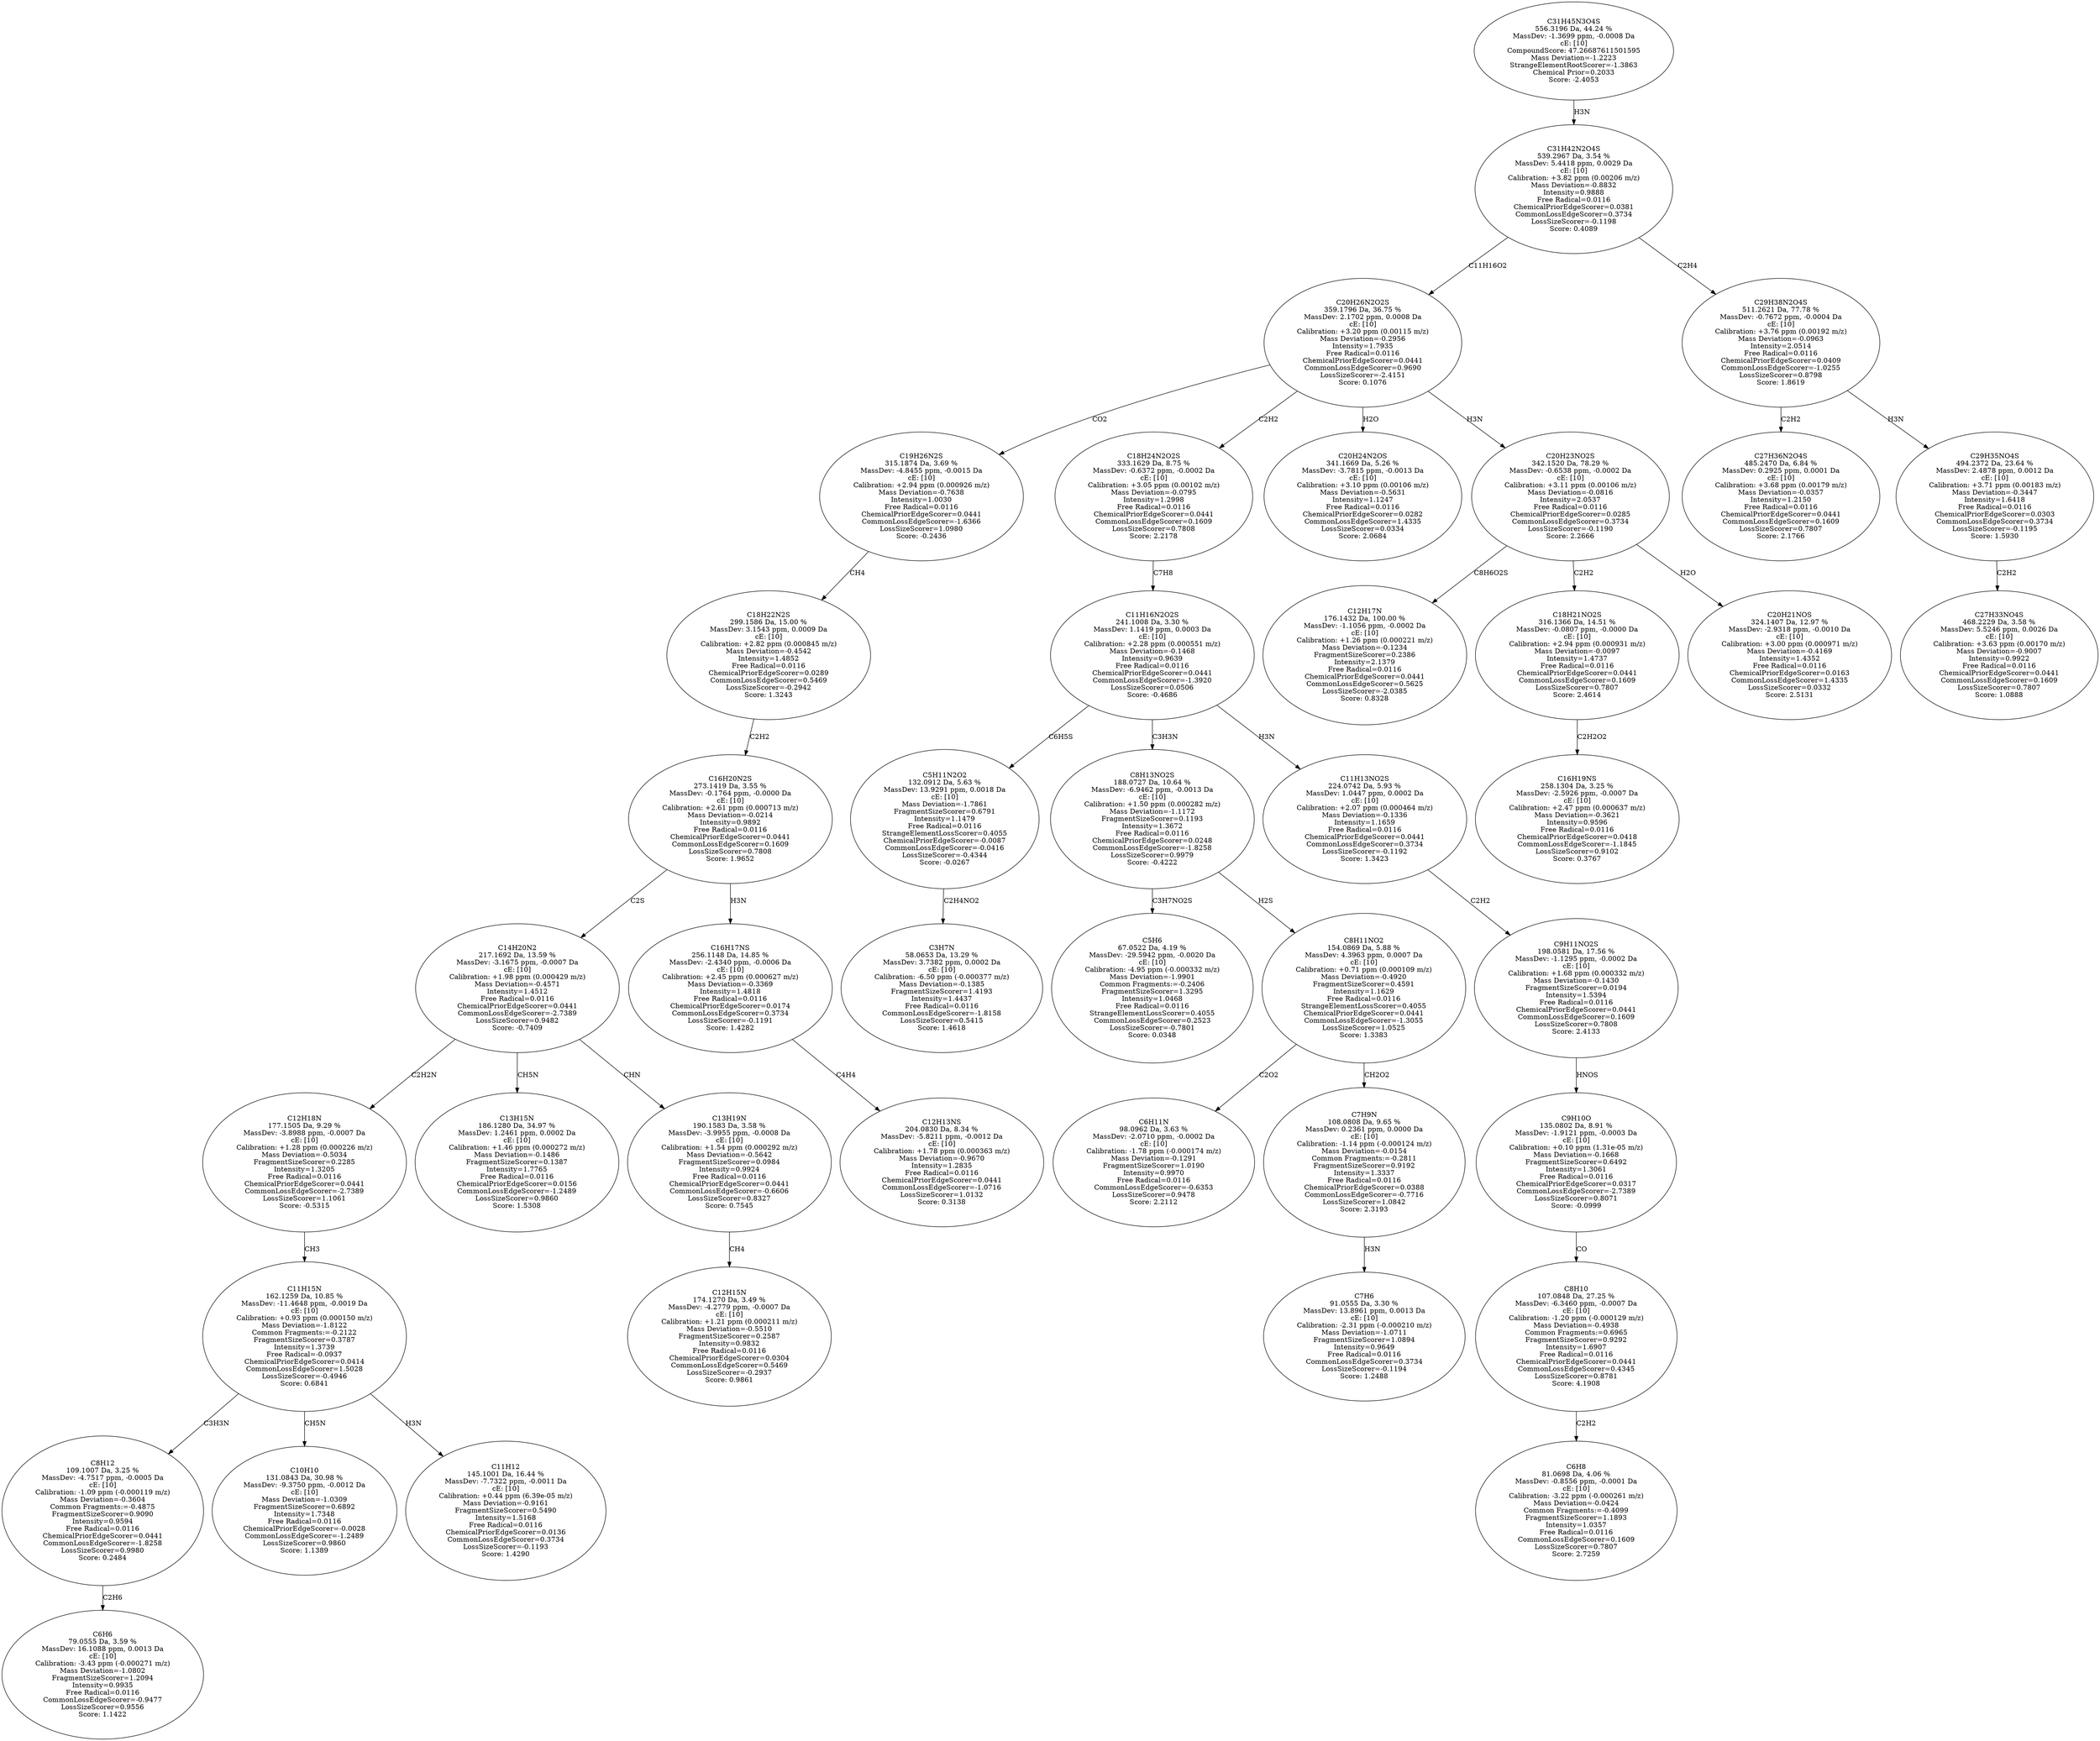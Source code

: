 strict digraph {
v1 [label="C6H6\n79.0555 Da, 3.59 %\nMassDev: 16.1088 ppm, 0.0013 Da\ncE: [10]\nCalibration: -3.43 ppm (-0.000271 m/z)\nMass Deviation=-1.0802\nFragmentSizeScorer=1.2094\nIntensity=0.9935\nFree Radical=0.0116\nCommonLossEdgeScorer=-0.9477\nLossSizeScorer=0.9556\nScore: 1.1422"];
v2 [label="C8H12\n109.1007 Da, 3.25 %\nMassDev: -4.7517 ppm, -0.0005 Da\ncE: [10]\nCalibration: -1.09 ppm (-0.000119 m/z)\nMass Deviation=-0.3604\nCommon Fragments:=-0.4875\nFragmentSizeScorer=0.9090\nIntensity=0.9594\nFree Radical=0.0116\nChemicalPriorEdgeScorer=0.0441\nCommonLossEdgeScorer=-1.8258\nLossSizeScorer=0.9980\nScore: 0.2484"];
v3 [label="C10H10\n131.0843 Da, 30.98 %\nMassDev: -9.3750 ppm, -0.0012 Da\ncE: [10]\nMass Deviation=-1.0309\nFragmentSizeScorer=0.6892\nIntensity=1.7348\nFree Radical=0.0116\nChemicalPriorEdgeScorer=-0.0028\nCommonLossEdgeScorer=-1.2489\nLossSizeScorer=0.9860\nScore: 1.1389"];
v4 [label="C11H12\n145.1001 Da, 16.44 %\nMassDev: -7.7322 ppm, -0.0011 Da\ncE: [10]\nCalibration: +0.44 ppm (6.39e-05 m/z)\nMass Deviation=-0.9161\nFragmentSizeScorer=0.5490\nIntensity=1.5168\nFree Radical=0.0116\nChemicalPriorEdgeScorer=0.0136\nCommonLossEdgeScorer=0.3734\nLossSizeScorer=-0.1193\nScore: 1.4290"];
v5 [label="C11H15N\n162.1259 Da, 10.85 %\nMassDev: -11.4648 ppm, -0.0019 Da\ncE: [10]\nCalibration: +0.93 ppm (0.000150 m/z)\nMass Deviation=-1.8122\nCommon Fragments:=-0.2122\nFragmentSizeScorer=0.3787\nIntensity=1.3739\nFree Radical=-0.0937\nChemicalPriorEdgeScorer=0.0414\nCommonLossEdgeScorer=1.5028\nLossSizeScorer=-0.4946\nScore: 0.6841"];
v6 [label="C12H18N\n177.1505 Da, 9.29 %\nMassDev: -3.8988 ppm, -0.0007 Da\ncE: [10]\nCalibration: +1.28 ppm (0.000226 m/z)\nMass Deviation=-0.5034\nFragmentSizeScorer=0.2285\nIntensity=1.3205\nFree Radical=0.0116\nChemicalPriorEdgeScorer=0.0441\nCommonLossEdgeScorer=-2.7389\nLossSizeScorer=1.1061\nScore: -0.5315"];
v7 [label="C13H15N\n186.1280 Da, 34.97 %\nMassDev: 1.2461 ppm, 0.0002 Da\ncE: [10]\nCalibration: +1.46 ppm (0.000272 m/z)\nMass Deviation=-0.1486\nFragmentSizeScorer=0.1387\nIntensity=1.7765\nFree Radical=0.0116\nChemicalPriorEdgeScorer=0.0156\nCommonLossEdgeScorer=-1.2489\nLossSizeScorer=0.9860\nScore: 1.5308"];
v8 [label="C12H15N\n174.1270 Da, 3.49 %\nMassDev: -4.2779 ppm, -0.0007 Da\ncE: [10]\nCalibration: +1.21 ppm (0.000211 m/z)\nMass Deviation=-0.5510\nFragmentSizeScorer=0.2587\nIntensity=0.9832\nFree Radical=0.0116\nChemicalPriorEdgeScorer=0.0304\nCommonLossEdgeScorer=0.5469\nLossSizeScorer=-0.2937\nScore: 0.9861"];
v9 [label="C13H19N\n190.1583 Da, 3.58 %\nMassDev: -3.9955 ppm, -0.0008 Da\ncE: [10]\nCalibration: +1.54 ppm (0.000292 m/z)\nMass Deviation=-0.5642\nFragmentSizeScorer=0.0984\nIntensity=0.9924\nFree Radical=0.0116\nChemicalPriorEdgeScorer=0.0441\nCommonLossEdgeScorer=-0.6606\nLossSizeScorer=0.8327\nScore: 0.7545"];
v10 [label="C14H20N2\n217.1692 Da, 13.59 %\nMassDev: -3.1675 ppm, -0.0007 Da\ncE: [10]\nCalibration: +1.98 ppm (0.000429 m/z)\nMass Deviation=-0.4571\nIntensity=1.4512\nFree Radical=0.0116\nChemicalPriorEdgeScorer=0.0441\nCommonLossEdgeScorer=-2.7389\nLossSizeScorer=0.9482\nScore: -0.7409"];
v11 [label="C12H13NS\n204.0830 Da, 8.34 %\nMassDev: -5.8211 ppm, -0.0012 Da\ncE: [10]\nCalibration: +1.78 ppm (0.000363 m/z)\nMass Deviation=-0.9670\nIntensity=1.2835\nFree Radical=0.0116\nChemicalPriorEdgeScorer=0.0441\nCommonLossEdgeScorer=-1.0716\nLossSizeScorer=1.0132\nScore: 0.3138"];
v12 [label="C16H17NS\n256.1148 Da, 14.85 %\nMassDev: -2.4340 ppm, -0.0006 Da\ncE: [10]\nCalibration: +2.45 ppm (0.000627 m/z)\nMass Deviation=-0.3369\nIntensity=1.4818\nFree Radical=0.0116\nChemicalPriorEdgeScorer=0.0174\nCommonLossEdgeScorer=0.3734\nLossSizeScorer=-0.1191\nScore: 1.4282"];
v13 [label="C16H20N2S\n273.1419 Da, 3.55 %\nMassDev: -0.1764 ppm, -0.0000 Da\ncE: [10]\nCalibration: +2.61 ppm (0.000713 m/z)\nMass Deviation=-0.0214\nIntensity=0.9892\nFree Radical=0.0116\nChemicalPriorEdgeScorer=0.0441\nCommonLossEdgeScorer=0.1609\nLossSizeScorer=0.7808\nScore: 1.9652"];
v14 [label="C18H22N2S\n299.1586 Da, 15.00 %\nMassDev: 3.1543 ppm, 0.0009 Da\ncE: [10]\nCalibration: +2.82 ppm (0.000845 m/z)\nMass Deviation=-0.4542\nIntensity=1.4852\nFree Radical=0.0116\nChemicalPriorEdgeScorer=0.0289\nCommonLossEdgeScorer=0.5469\nLossSizeScorer=-0.2942\nScore: 1.3243"];
v15 [label="C19H26N2S\n315.1874 Da, 3.69 %\nMassDev: -4.8455 ppm, -0.0015 Da\ncE: [10]\nCalibration: +2.94 ppm (0.000926 m/z)\nMass Deviation=-0.7638\nIntensity=1.0030\nFree Radical=0.0116\nChemicalPriorEdgeScorer=0.0441\nCommonLossEdgeScorer=-1.6366\nLossSizeScorer=1.0980\nScore: -0.2436"];
v16 [label="C3H7N\n58.0653 Da, 13.29 %\nMassDev: 3.7382 ppm, 0.0002 Da\ncE: [10]\nCalibration: -6.50 ppm (-0.000377 m/z)\nMass Deviation=-0.1385\nFragmentSizeScorer=1.4193\nIntensity=1.4437\nFree Radical=0.0116\nCommonLossEdgeScorer=-1.8158\nLossSizeScorer=0.5415\nScore: 1.4618"];
v17 [label="C5H11N2O2\n132.0912 Da, 5.63 %\nMassDev: 13.9291 ppm, 0.0018 Da\ncE: [10]\nMass Deviation=-1.7861\nFragmentSizeScorer=0.6791\nIntensity=1.1479\nFree Radical=0.0116\nStrangeElementLossScorer=0.4055\nChemicalPriorEdgeScorer=-0.0087\nCommonLossEdgeScorer=-0.0416\nLossSizeScorer=-0.4344\nScore: -0.0267"];
v18 [label="C5H6\n67.0522 Da, 4.19 %\nMassDev: -29.5942 ppm, -0.0020 Da\ncE: [10]\nCalibration: -4.95 ppm (-0.000332 m/z)\nMass Deviation=-1.9901\nCommon Fragments:=-0.2406\nFragmentSizeScorer=1.3295\nIntensity=1.0468\nFree Radical=0.0116\nStrangeElementLossScorer=0.4055\nCommonLossEdgeScorer=0.2523\nLossSizeScorer=-0.7801\nScore: 0.0348"];
v19 [label="C6H11N\n98.0962 Da, 3.63 %\nMassDev: -2.0710 ppm, -0.0002 Da\ncE: [10]\nCalibration: -1.78 ppm (-0.000174 m/z)\nMass Deviation=-0.1291\nFragmentSizeScorer=1.0190\nIntensity=0.9970\nFree Radical=0.0116\nCommonLossEdgeScorer=-0.6353\nLossSizeScorer=0.9478\nScore: 2.2112"];
v20 [label="C7H6\n91.0555 Da, 3.30 %\nMassDev: 13.8961 ppm, 0.0013 Da\ncE: [10]\nCalibration: -2.31 ppm (-0.000210 m/z)\nMass Deviation=-1.0711\nFragmentSizeScorer=1.0894\nIntensity=0.9649\nFree Radical=0.0116\nCommonLossEdgeScorer=0.3734\nLossSizeScorer=-0.1194\nScore: 1.2488"];
v21 [label="C7H9N\n108.0808 Da, 9.65 %\nMassDev: 0.2361 ppm, 0.0000 Da\ncE: [10]\nCalibration: -1.14 ppm (-0.000124 m/z)\nMass Deviation=-0.0154\nCommon Fragments:=-0.2811\nFragmentSizeScorer=0.9192\nIntensity=1.3337\nFree Radical=0.0116\nChemicalPriorEdgeScorer=0.0388\nCommonLossEdgeScorer=-0.7716\nLossSizeScorer=1.0842\nScore: 2.3193"];
v22 [label="C8H11NO2\n154.0869 Da, 5.88 %\nMassDev: 4.3963 ppm, 0.0007 Da\ncE: [10]\nCalibration: +0.71 ppm (0.000109 m/z)\nMass Deviation=-0.4920\nFragmentSizeScorer=0.4591\nIntensity=1.1629\nFree Radical=0.0116\nStrangeElementLossScorer=0.4055\nChemicalPriorEdgeScorer=0.0441\nCommonLossEdgeScorer=-1.3055\nLossSizeScorer=1.0525\nScore: 1.3383"];
v23 [label="C8H13NO2S\n188.0727 Da, 10.64 %\nMassDev: -6.9462 ppm, -0.0013 Da\ncE: [10]\nCalibration: +1.50 ppm (0.000282 m/z)\nMass Deviation=-1.1172\nFragmentSizeScorer=0.1193\nIntensity=1.3672\nFree Radical=0.0116\nChemicalPriorEdgeScorer=0.0248\nCommonLossEdgeScorer=-1.8258\nLossSizeScorer=0.9979\nScore: -0.4222"];
v24 [label="C6H8\n81.0698 Da, 4.06 %\nMassDev: -0.8556 ppm, -0.0001 Da\ncE: [10]\nCalibration: -3.22 ppm (-0.000261 m/z)\nMass Deviation=-0.0424\nCommon Fragments:=-0.4099\nFragmentSizeScorer=1.1893\nIntensity=1.0357\nFree Radical=0.0116\nCommonLossEdgeScorer=0.1609\nLossSizeScorer=0.7807\nScore: 2.7259"];
v25 [label="C8H10\n107.0848 Da, 27.25 %\nMassDev: -6.3460 ppm, -0.0007 Da\ncE: [10]\nCalibration: -1.20 ppm (-0.000129 m/z)\nMass Deviation=-0.4938\nCommon Fragments:=0.6965\nFragmentSizeScorer=0.9292\nIntensity=1.6907\nFree Radical=0.0116\nChemicalPriorEdgeScorer=0.0441\nCommonLossEdgeScorer=0.4345\nLossSizeScorer=0.8781\nScore: 4.1908"];
v26 [label="C9H10O\n135.0802 Da, 8.91 %\nMassDev: -1.9121 ppm, -0.0003 Da\ncE: [10]\nCalibration: +0.10 ppm (1.31e-05 m/z)\nMass Deviation=-0.1668\nFragmentSizeScorer=0.6492\nIntensity=1.3061\nFree Radical=0.0116\nChemicalPriorEdgeScorer=0.0317\nCommonLossEdgeScorer=-2.7389\nLossSizeScorer=0.8071\nScore: -0.0999"];
v27 [label="C9H11NO2S\n198.0581 Da, 17.56 %\nMassDev: -1.1295 ppm, -0.0002 Da\ncE: [10]\nCalibration: +1.68 ppm (0.000332 m/z)\nMass Deviation=-0.1430\nFragmentSizeScorer=0.0194\nIntensity=1.5394\nFree Radical=0.0116\nChemicalPriorEdgeScorer=0.0441\nCommonLossEdgeScorer=0.1609\nLossSizeScorer=0.7808\nScore: 2.4133"];
v28 [label="C11H13NO2S\n224.0742 Da, 5.93 %\nMassDev: 1.0447 ppm, 0.0002 Da\ncE: [10]\nCalibration: +2.07 ppm (0.000464 m/z)\nMass Deviation=-0.1336\nIntensity=1.1659\nFree Radical=0.0116\nChemicalPriorEdgeScorer=0.0441\nCommonLossEdgeScorer=0.3734\nLossSizeScorer=-0.1192\nScore: 1.3423"];
v29 [label="C11H16N2O2S\n241.1008 Da, 3.30 %\nMassDev: 1.1419 ppm, 0.0003 Da\ncE: [10]\nCalibration: +2.28 ppm (0.000551 m/z)\nMass Deviation=-0.1468\nIntensity=0.9639\nFree Radical=0.0116\nChemicalPriorEdgeScorer=0.0441\nCommonLossEdgeScorer=-1.3920\nLossSizeScorer=0.0506\nScore: -0.4686"];
v30 [label="C18H24N2O2S\n333.1629 Da, 8.75 %\nMassDev: -0.6372 ppm, -0.0002 Da\ncE: [10]\nCalibration: +3.05 ppm (0.00102 m/z)\nMass Deviation=-0.0795\nIntensity=1.2998\nFree Radical=0.0116\nChemicalPriorEdgeScorer=0.0441\nCommonLossEdgeScorer=0.1609\nLossSizeScorer=0.7808\nScore: 2.2178"];
v31 [label="C20H24N2OS\n341.1669 Da, 5.26 %\nMassDev: -3.7815 ppm, -0.0013 Da\ncE: [10]\nCalibration: +3.10 ppm (0.00106 m/z)\nMass Deviation=-0.5631\nIntensity=1.1247\nFree Radical=0.0116\nChemicalPriorEdgeScorer=0.0282\nCommonLossEdgeScorer=1.4335\nLossSizeScorer=0.0334\nScore: 2.0684"];
v32 [label="C12H17N\n176.1432 Da, 100.00 %\nMassDev: -1.1056 ppm, -0.0002 Da\ncE: [10]\nCalibration: +1.26 ppm (0.000221 m/z)\nMass Deviation=-0.1234\nFragmentSizeScorer=0.2386\nIntensity=2.1379\nFree Radical=0.0116\nChemicalPriorEdgeScorer=0.0441\nCommonLossEdgeScorer=0.5625\nLossSizeScorer=-2.0385\nScore: 0.8328"];
v33 [label="C16H19NS\n258.1304 Da, 3.25 %\nMassDev: -2.5926 ppm, -0.0007 Da\ncE: [10]\nCalibration: +2.47 ppm (0.000637 m/z)\nMass Deviation=-0.3621\nIntensity=0.9596\nFree Radical=0.0116\nChemicalPriorEdgeScorer=0.0418\nCommonLossEdgeScorer=-1.1845\nLossSizeScorer=0.9102\nScore: 0.3767"];
v34 [label="C18H21NO2S\n316.1366 Da, 14.51 %\nMassDev: -0.0807 ppm, -0.0000 Da\ncE: [10]\nCalibration: +2.94 ppm (0.000931 m/z)\nMass Deviation=-0.0097\nIntensity=1.4737\nFree Radical=0.0116\nChemicalPriorEdgeScorer=0.0441\nCommonLossEdgeScorer=0.1609\nLossSizeScorer=0.7807\nScore: 2.4614"];
v35 [label="C20H21NOS\n324.1407 Da, 12.97 %\nMassDev: -2.9318 ppm, -0.0010 Da\ncE: [10]\nCalibration: +3.00 ppm (0.000971 m/z)\nMass Deviation=-0.4169\nIntensity=1.4352\nFree Radical=0.0116\nChemicalPriorEdgeScorer=0.0163\nCommonLossEdgeScorer=1.4335\nLossSizeScorer=0.0332\nScore: 2.5131"];
v36 [label="C20H23NO2S\n342.1520 Da, 78.29 %\nMassDev: -0.6538 ppm, -0.0002 Da\ncE: [10]\nCalibration: +3.11 ppm (0.00106 m/z)\nMass Deviation=-0.0816\nIntensity=2.0537\nFree Radical=0.0116\nChemicalPriorEdgeScorer=0.0285\nCommonLossEdgeScorer=0.3734\nLossSizeScorer=-0.1190\nScore: 2.2666"];
v37 [label="C20H26N2O2S\n359.1796 Da, 36.75 %\nMassDev: 2.1702 ppm, 0.0008 Da\ncE: [10]\nCalibration: +3.20 ppm (0.00115 m/z)\nMass Deviation=-0.2956\nIntensity=1.7935\nFree Radical=0.0116\nChemicalPriorEdgeScorer=0.0441\nCommonLossEdgeScorer=0.9690\nLossSizeScorer=-2.4151\nScore: 0.1076"];
v38 [label="C27H36N2O4S\n485.2470 Da, 6.84 %\nMassDev: 0.2925 ppm, 0.0001 Da\ncE: [10]\nCalibration: +3.68 ppm (0.00179 m/z)\nMass Deviation=-0.0357\nIntensity=1.2150\nFree Radical=0.0116\nChemicalPriorEdgeScorer=0.0441\nCommonLossEdgeScorer=0.1609\nLossSizeScorer=0.7807\nScore: 2.1766"];
v39 [label="C27H33NO4S\n468.2229 Da, 3.58 %\nMassDev: 5.5246 ppm, 0.0026 Da\ncE: [10]\nCalibration: +3.63 ppm (0.00170 m/z)\nMass Deviation=-0.9007\nIntensity=0.9922\nFree Radical=0.0116\nChemicalPriorEdgeScorer=0.0441\nCommonLossEdgeScorer=0.1609\nLossSizeScorer=0.7807\nScore: 1.0888"];
v40 [label="C29H35NO4S\n494.2372 Da, 23.64 %\nMassDev: 2.4878 ppm, 0.0012 Da\ncE: [10]\nCalibration: +3.71 ppm (0.00183 m/z)\nMass Deviation=-0.3447\nIntensity=1.6418\nFree Radical=0.0116\nChemicalPriorEdgeScorer=0.0303\nCommonLossEdgeScorer=0.3734\nLossSizeScorer=-0.1195\nScore: 1.5930"];
v41 [label="C29H38N2O4S\n511.2621 Da, 77.78 %\nMassDev: -0.7672 ppm, -0.0004 Da\ncE: [10]\nCalibration: +3.76 ppm (0.00192 m/z)\nMass Deviation=-0.0963\nIntensity=2.0514\nFree Radical=0.0116\nChemicalPriorEdgeScorer=0.0409\nCommonLossEdgeScorer=-1.0255\nLossSizeScorer=0.8798\nScore: 1.8619"];
v42 [label="C31H42N2O4S\n539.2967 Da, 3.54 %\nMassDev: 5.4418 ppm, 0.0029 Da\ncE: [10]\nCalibration: +3.82 ppm (0.00206 m/z)\nMass Deviation=-0.8832\nIntensity=0.9888\nFree Radical=0.0116\nChemicalPriorEdgeScorer=0.0381\nCommonLossEdgeScorer=0.3734\nLossSizeScorer=-0.1198\nScore: 0.4089"];
v43 [label="C31H45N3O4S\n556.3196 Da, 44.24 %\nMassDev: -1.3699 ppm, -0.0008 Da\ncE: [10]\nCompoundScore: 47.26687611501595\nMass Deviation=-1.2223\nStrangeElementRootScorer=-1.3863\nChemical Prior=0.2033\nScore: -2.4053"];
v2 -> v1 [label="C2H6"];
v5 -> v2 [label="C3H3N"];
v5 -> v3 [label="CH5N"];
v5 -> v4 [label="H3N"];
v6 -> v5 [label="CH3"];
v10 -> v6 [label="C2H2N"];
v10 -> v7 [label="CH5N"];
v9 -> v8 [label="CH4"];
v10 -> v9 [label="CHN"];
v13 -> v10 [label="C2S"];
v12 -> v11 [label="C4H4"];
v13 -> v12 [label="H3N"];
v14 -> v13 [label="C2H2"];
v15 -> v14 [label="CH4"];
v37 -> v15 [label="CO2"];
v17 -> v16 [label="C2H4NO2"];
v29 -> v17 [label="C6H5S"];
v23 -> v18 [label="C3H7NO2S"];
v22 -> v19 [label="C2O2"];
v21 -> v20 [label="H3N"];
v22 -> v21 [label="CH2O2"];
v23 -> v22 [label="H2S"];
v29 -> v23 [label="C3H3N"];
v25 -> v24 [label="C2H2"];
v26 -> v25 [label="CO"];
v27 -> v26 [label="HNOS"];
v28 -> v27 [label="C2H2"];
v29 -> v28 [label="H3N"];
v30 -> v29 [label="C7H8"];
v37 -> v30 [label="C2H2"];
v37 -> v31 [label="H2O"];
v36 -> v32 [label="C8H6O2S"];
v34 -> v33 [label="C2H2O2"];
v36 -> v34 [label="C2H2"];
v36 -> v35 [label="H2O"];
v37 -> v36 [label="H3N"];
v42 -> v37 [label="C11H16O2"];
v41 -> v38 [label="C2H2"];
v40 -> v39 [label="C2H2"];
v41 -> v40 [label="H3N"];
v42 -> v41 [label="C2H4"];
v43 -> v42 [label="H3N"];
}
